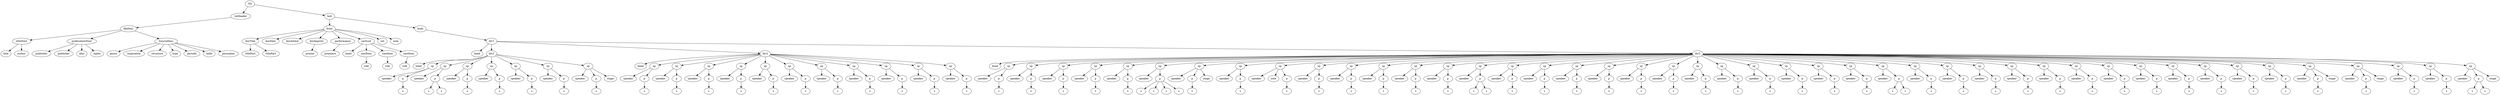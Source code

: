 digraph Tree {
	"t0" [label = "TEI"];
	"t1" [label = "teiHeader"];
	"t2" [label = "fileDesc"];
	"t3" [label = "titleStmt"];
	"t4" [label = "title"];
	"t5" [label = "author"];
	"t6" [label = "publicationStmt"];
	"t7" [label = "publisher"];
	"t8" [label = "publisher"];
	"t9" [label = "idno"];
	"t10" [label = "rights"];
	"t11" [label = "SourceDesc"];
	"t12" [label = "genre"];
	"t13" [label = "inspiration"];
	"t14" [label = "structure"];
	"t15" [label = "type"];
	"t16" [label = "periode"];
	"t17" [label = "taille"];
	"t18" [label = "permalien"];
	"t19" [label = "text"];
	"t20" [label = "front"];
	"t21" [label = "docTitle"];
	"t22" [label = "titlePart"];
	"t23" [label = "titlePart"];
	"t24" [label = "docDate"];
	"t25" [label = "docAuthor"];
	"t26" [label = "docImprint"];
	"t27" [label = "printer"];
	"t28" [label = "performance"];
	"t29" [label = "premiere"];
	"t30" [label = "castList"];
	"t31" [label = "head"];
	"t32" [label = "castItem"];
	"t33" [label = "role"];
	"t34" [label = "castItem"];
	"t35" [label = "role"];
	"t36" [label = "castItem"];
	"t37" [label = "role"];
	"t38" [label = "set"];
	"t39" [label = "note"];
	"t40" [label = "body"];
	"t41" [label = "div1"];
	"t42" [label = "head"];
	"t43" [label = "div2"];
	"t44" [label = "head"];
	"t45" [label = "sp"];
	"t46" [label = "speaker"];
	"t47" [label = "p"];
	"t48" [label = "s"];
	"t49" [label = "sp"];
	"t50" [label = "speaker"];
	"t51" [label = "p"];
	"t52" [label = "s"];
	"t53" [label = "s"];
	"t54" [label = "sp"];
	"t55" [label = "speaker"];
	"t56" [label = "p"];
	"t57" [label = "s"];
	"t58" [label = "sp"];
	"t59" [label = "speaker"];
	"t60" [label = "p"];
	"t61" [label = "s"];
	"t62" [label = "sp"];
	"t63" [label = "speaker"];
	"t64" [label = "p"];
	"t65" [label = "s"];
	"t66" [label = "sp"];
	"t67" [label = "speaker"];
	"t68" [label = "p"];
	"t69" [label = "s"];
	"t70" [label = "sp"];
	"t71" [label = "speaker"];
	"t72" [label = "p"];
	"t73" [label = "s"];
	"t74" [label = "stage"];
	"t75" [label = "div2"];
	"t76" [label = "head"];
	"t77" [label = "sp"];
	"t78" [label = "speaker"];
	"t79" [label = "p"];
	"t80" [label = "s"];
	"t81" [label = "sp"];
	"t82" [label = "speaker"];
	"t83" [label = "p"];
	"t84" [label = "s"];
	"t85" [label = "sp"];
	"t86" [label = "speaker"];
	"t87" [label = "p"];
	"t88" [label = "s"];
	"t89" [label = "sp"];
	"t90" [label = "speaker"];
	"t91" [label = "p"];
	"t92" [label = "s"];
	"t93" [label = "sp"];
	"t94" [label = "speaker"];
	"t95" [label = "p"];
	"t96" [label = "s"];
	"t97" [label = "sp"];
	"t98" [label = "speaker"];
	"t99" [label = "p"];
	"t100" [label = "s"];
	"t101" [label = "sp"];
	"t102" [label = "speaker"];
	"t103" [label = "p"];
	"t104" [label = "s"];
	"t105" [label = "sp"];
	"t106" [label = "speaker"];
	"t107" [label = "p"];
	"t108" [label = "s"];
	"t109" [label = "sp"];
	"t110" [label = "speaker"];
	"t111" [label = "p"];
	"t112" [label = "s"];
	"t113" [label = "sp"];
	"t114" [label = "speaker"];
	"t115" [label = "p"];
	"t116" [label = "s"];
	"t117" [label = "sp"];
	"t118" [label = "speaker"];
	"t119" [label = "p"];
	"t120" [label = "s"];
	"t121" [label = "div2"];
	"t122" [label = "head"];
	"t123" [label = "sp"];
	"t124" [label = "speaker"];
	"t125" [label = "p"];
	"t126" [label = "s"];
	"t127" [label = "sp"];
	"t128" [label = "speaker"];
	"t129" [label = "p"];
	"t130" [label = "s"];
	"t131" [label = "sp"];
	"t132" [label = "speaker"];
	"t133" [label = "p"];
	"t134" [label = "s"];
	"t135" [label = "sp"];
	"t136" [label = "speaker"];
	"t137" [label = "p"];
	"t138" [label = "s"];
	"t139" [label = "sp"];
	"t140" [label = "speaker"];
	"t141" [label = "p"];
	"t142" [label = "s"];
	"t143" [label = "sp"];
	"t144" [label = "speaker"];
	"t145" [label = "p"];
	"t146" [label = "s"];
	"t147" [label = "s"];
	"t148" [label = "s"];
	"t149" [label = "s"];
	"t150" [label = "sp"];
	"t151" [label = "speaker"];
	"t152" [label = "p"];
	"t153" [label = "s"];
	"t154" [label = "stage"];
	"t155" [label = "sp"];
	"t156" [label = "speaker"];
	"t157" [label = "p"];
	"t158" [label = "s"];
	"t159" [label = "sp"];
	"t160" [label = "speaker"];
	"t161" [label = "note"];
	"t162" [label = "p"];
	"t163" [label = "s"];
	"t164" [label = "sp"];
	"t165" [label = "speaker"];
	"t166" [label = "p"];
	"t167" [label = "s"];
	"t168" [label = "sp"];
	"t169" [label = "speaker"];
	"t170" [label = "p"];
	"t171" [label = "s"];
	"t172" [label = "sp"];
	"t173" [label = "speaker"];
	"t174" [label = "p"];
	"t175" [label = "s"];
	"t176" [label = "sp"];
	"t177" [label = "speaker"];
	"t178" [label = "p"];
	"t179" [label = "s"];
	"t180" [label = "sp"];
	"t181" [label = "speaker"];
	"t182" [label = "p"];
	"t183" [label = "s"];
	"t184" [label = "sp"];
	"t185" [label = "speaker"];
	"t186" [label = "p"];
	"t187" [label = "s"];
	"t188" [label = "s"];
	"t189" [label = "sp"];
	"t190" [label = "speaker"];
	"t191" [label = "p"];
	"t192" [label = "s"];
	"t193" [label = "sp"];
	"t194" [label = "speaker"];
	"t195" [label = "p"];
	"t196" [label = "s"];
	"t197" [label = "sp"];
	"t198" [label = "speaker"];
	"t199" [label = "p"];
	"t200" [label = "s"];
	"t201" [label = "sp"];
	"t202" [label = "speaker"];
	"t203" [label = "p"];
	"t204" [label = "s"];
	"t205" [label = "sp"];
	"t206" [label = "speaker"];
	"t207" [label = "p"];
	"t208" [label = "s"];
	"t209" [label = "sp"];
	"t210" [label = "speaker"];
	"t211" [label = "p"];
	"t212" [label = "s"];
	"t213" [label = "sp"];
	"t214" [label = "speaker"];
	"t215" [label = "p"];
	"t216" [label = "s"];
	"t217" [label = "sp"];
	"t218" [label = "speaker"];
	"t219" [label = "p"];
	"t220" [label = "s"];
	"t221" [label = "sp"];
	"t222" [label = "speaker"];
	"t223" [label = "p"];
	"t224" [label = "s"];
	"t225" [label = "sp"];
	"t226" [label = "speaker"];
	"t227" [label = "p"];
	"t228" [label = "s"];
	"t229" [label = "sp"];
	"t230" [label = "speaker"];
	"t231" [label = "p"];
	"t232" [label = "s"];
	"t233" [label = "sp"];
	"t234" [label = "speaker"];
	"t235" [label = "p"];
	"t236" [label = "s"];
	"t237" [label = "sp"];
	"t238" [label = "speaker"];
	"t239" [label = "p"];
	"t240" [label = "s"];
	"t241" [label = "s"];
	"t242" [label = "sp"];
	"t243" [label = "speaker"];
	"t244" [label = "p"];
	"t245" [label = "s"];
	"t246" [label = "sp"];
	"t247" [label = "speaker"];
	"t248" [label = "p"];
	"t249" [label = "s"];
	"t250" [label = "sp"];
	"t251" [label = "speaker"];
	"t252" [label = "p"];
	"t253" [label = "s"];
	"t254" [label = "sp"];
	"t255" [label = "speaker"];
	"t256" [label = "p"];
	"t257" [label = "s"];
	"t258" [label = "sp"];
	"t259" [label = "speaker"];
	"t260" [label = "p"];
	"t261" [label = "s"];
	"t262" [label = "sp"];
	"t263" [label = "speaker"];
	"t264" [label = "p"];
	"t265" [label = "s"];
	"t266" [label = "sp"];
	"t267" [label = "speaker"];
	"t268" [label = "p"];
	"t269" [label = "s"];
	"t270" [label = "sp"];
	"t271" [label = "speaker"];
	"t272" [label = "p"];
	"t273" [label = "s"];
	"t274" [label = "sp"];
	"t275" [label = "speaker"];
	"t276" [label = "p"];
	"t277" [label = "s"];
	"t278" [label = "sp"];
	"t279" [label = "speaker"];
	"t280" [label = "p"];
	"t281" [label = "s"];
	"t282" [label = "sp"];
	"t283" [label = "speaker"];
	"t284" [label = "p"];
	"t285" [label = "s"];
	"t286" [label = "sp"];
	"t287" [label = "speaker"];
	"t288" [label = "p"];
	"t289" [label = "s"];
	"t290" [label = "sp"];
	"t291" [label = "speaker"];
	"t292" [label = "p"];
	"t293" [label = "s"];
	"t294" [label = "stage"];
	"t295" [label = "sp"];
	"t296" [label = "speaker"];
	"t297" [label = "p"];
	"t298" [label = "s"];
	"t299" [label = "stage"];
	"t300" [label = "sp"];
	"t301" [label = "speaker"];
	"t302" [label = "p"];
	"t303" [label = "s"];
	"t304" [label = "sp"];
	"t305" [label = "speaker"];
	"t306" [label = "p"];
	"t307" [label = "s"];
	"t308" [label = "sp"];
	"t309" [label = "speaker"];
	"t310" [label = "p"];
	"t311" [label = "s"];
	"t312" [label = "s"];
	"t313" [label = "stage"];
	"t0" -> "t1";
	"t1" -> "t2";
	"t2" -> "t3";
	"t3" -> "t4";
	"t3" -> "t5";
	"t2" -> "t6";
	"t6" -> "t7";
	"t6" -> "t8";
	"t6" -> "t9";
	"t6" -> "t10";
	"t2" -> "t11";
	"t11" -> "t12";
	"t11" -> "t13";
	"t11" -> "t14";
	"t11" -> "t15";
	"t11" -> "t16";
	"t11" -> "t17";
	"t11" -> "t18";
	"t0" -> "t19";
	"t19" -> "t20";
	"t20" -> "t21";
	"t21" -> "t22";
	"t21" -> "t23";
	"t20" -> "t24";
	"t20" -> "t25";
	"t20" -> "t26";
	"t26" -> "t27";
	"t20" -> "t28";
	"t28" -> "t29";
	"t20" -> "t30";
	"t30" -> "t31";
	"t30" -> "t32";
	"t32" -> "t33";
	"t30" -> "t34";
	"t34" -> "t35";
	"t30" -> "t36";
	"t36" -> "t37";
	"t20" -> "t38";
	"t20" -> "t39";
	"t19" -> "t40";
	"t40" -> "t41";
	"t41" -> "t42";
	"t41" -> "t43";
	"t43" -> "t44";
	"t43" -> "t45";
	"t45" -> "t46";
	"t45" -> "t47";
	"t47" -> "t48";
	"t43" -> "t49";
	"t49" -> "t50";
	"t49" -> "t51";
	"t51" -> "t52";
	"t51" -> "t53";
	"t43" -> "t54";
	"t54" -> "t55";
	"t54" -> "t56";
	"t56" -> "t57";
	"t43" -> "t58";
	"t58" -> "t59";
	"t58" -> "t60";
	"t60" -> "t61";
	"t43" -> "t62";
	"t62" -> "t63";
	"t62" -> "t64";
	"t64" -> "t65";
	"t43" -> "t66";
	"t66" -> "t67";
	"t66" -> "t68";
	"t68" -> "t69";
	"t43" -> "t70";
	"t70" -> "t71";
	"t70" -> "t72";
	"t72" -> "t73";
	"t70" -> "t74";
	"t41" -> "t75";
	"t75" -> "t76";
	"t75" -> "t77";
	"t77" -> "t78";
	"t77" -> "t79";
	"t79" -> "t80";
	"t75" -> "t81";
	"t81" -> "t82";
	"t81" -> "t83";
	"t83" -> "t84";
	"t75" -> "t85";
	"t85" -> "t86";
	"t85" -> "t87";
	"t87" -> "t88";
	"t75" -> "t89";
	"t89" -> "t90";
	"t89" -> "t91";
	"t91" -> "t92";
	"t75" -> "t93";
	"t93" -> "t94";
	"t93" -> "t95";
	"t95" -> "t96";
	"t75" -> "t97";
	"t97" -> "t98";
	"t97" -> "t99";
	"t99" -> "t100";
	"t75" -> "t101";
	"t101" -> "t102";
	"t101" -> "t103";
	"t103" -> "t104";
	"t75" -> "t105";
	"t105" -> "t106";
	"t105" -> "t107";
	"t107" -> "t108";
	"t75" -> "t109";
	"t109" -> "t110";
	"t109" -> "t111";
	"t111" -> "t112";
	"t75" -> "t113";
	"t113" -> "t114";
	"t113" -> "t115";
	"t115" -> "t116";
	"t75" -> "t117";
	"t117" -> "t118";
	"t117" -> "t119";
	"t119" -> "t120";
	"t41" -> "t121";
	"t121" -> "t122";
	"t121" -> "t123";
	"t123" -> "t124";
	"t123" -> "t125";
	"t125" -> "t126";
	"t121" -> "t127";
	"t127" -> "t128";
	"t127" -> "t129";
	"t129" -> "t130";
	"t121" -> "t131";
	"t131" -> "t132";
	"t131" -> "t133";
	"t133" -> "t134";
	"t121" -> "t135";
	"t135" -> "t136";
	"t135" -> "t137";
	"t137" -> "t138";
	"t121" -> "t139";
	"t139" -> "t140";
	"t139" -> "t141";
	"t141" -> "t142";
	"t121" -> "t143";
	"t143" -> "t144";
	"t143" -> "t145";
	"t145" -> "t146";
	"t145" -> "t147";
	"t145" -> "t148";
	"t145" -> "t149";
	"t121" -> "t150";
	"t150" -> "t151";
	"t150" -> "t152";
	"t152" -> "t153";
	"t150" -> "t154";
	"t121" -> "t155";
	"t155" -> "t156";
	"t155" -> "t157";
	"t157" -> "t158";
	"t121" -> "t159";
	"t159" -> "t160";
	"t159" -> "t161";
	"t159" -> "t162";
	"t162" -> "t163";
	"t121" -> "t164";
	"t164" -> "t165";
	"t164" -> "t166";
	"t166" -> "t167";
	"t121" -> "t168";
	"t168" -> "t169";
	"t168" -> "t170";
	"t170" -> "t171";
	"t121" -> "t172";
	"t172" -> "t173";
	"t172" -> "t174";
	"t174" -> "t175";
	"t121" -> "t176";
	"t176" -> "t177";
	"t176" -> "t178";
	"t178" -> "t179";
	"t121" -> "t180";
	"t180" -> "t181";
	"t180" -> "t182";
	"t182" -> "t183";
	"t121" -> "t184";
	"t184" -> "t185";
	"t184" -> "t186";
	"t186" -> "t187";
	"t186" -> "t188";
	"t121" -> "t189";
	"t189" -> "t190";
	"t189" -> "t191";
	"t191" -> "t192";
	"t121" -> "t193";
	"t193" -> "t194";
	"t193" -> "t195";
	"t195" -> "t196";
	"t121" -> "t197";
	"t197" -> "t198";
	"t197" -> "t199";
	"t199" -> "t200";
	"t121" -> "t201";
	"t201" -> "t202";
	"t201" -> "t203";
	"t203" -> "t204";
	"t121" -> "t205";
	"t205" -> "t206";
	"t205" -> "t207";
	"t207" -> "t208";
	"t121" -> "t209";
	"t209" -> "t210";
	"t209" -> "t211";
	"t211" -> "t212";
	"t121" -> "t213";
	"t213" -> "t214";
	"t213" -> "t215";
	"t215" -> "t216";
	"t121" -> "t217";
	"t217" -> "t218";
	"t217" -> "t219";
	"t219" -> "t220";
	"t121" -> "t221";
	"t221" -> "t222";
	"t221" -> "t223";
	"t223" -> "t224";
	"t121" -> "t225";
	"t225" -> "t226";
	"t225" -> "t227";
	"t227" -> "t228";
	"t121" -> "t229";
	"t229" -> "t230";
	"t229" -> "t231";
	"t231" -> "t232";
	"t121" -> "t233";
	"t233" -> "t234";
	"t233" -> "t235";
	"t235" -> "t236";
	"t121" -> "t237";
	"t237" -> "t238";
	"t237" -> "t239";
	"t239" -> "t240";
	"t239" -> "t241";
	"t121" -> "t242";
	"t242" -> "t243";
	"t242" -> "t244";
	"t244" -> "t245";
	"t121" -> "t246";
	"t246" -> "t247";
	"t246" -> "t248";
	"t248" -> "t249";
	"t121" -> "t250";
	"t250" -> "t251";
	"t250" -> "t252";
	"t252" -> "t253";
	"t121" -> "t254";
	"t254" -> "t255";
	"t254" -> "t256";
	"t256" -> "t257";
	"t121" -> "t258";
	"t258" -> "t259";
	"t258" -> "t260";
	"t260" -> "t261";
	"t121" -> "t262";
	"t262" -> "t263";
	"t262" -> "t264";
	"t264" -> "t265";
	"t121" -> "t266";
	"t266" -> "t267";
	"t266" -> "t268";
	"t268" -> "t269";
	"t121" -> "t270";
	"t270" -> "t271";
	"t270" -> "t272";
	"t272" -> "t273";
	"t121" -> "t274";
	"t274" -> "t275";
	"t274" -> "t276";
	"t276" -> "t277";
	"t121" -> "t278";
	"t278" -> "t279";
	"t278" -> "t280";
	"t280" -> "t281";
	"t121" -> "t282";
	"t282" -> "t283";
	"t282" -> "t284";
	"t284" -> "t285";
	"t121" -> "t286";
	"t286" -> "t287";
	"t286" -> "t288";
	"t288" -> "t289";
	"t121" -> "t290";
	"t290" -> "t291";
	"t290" -> "t292";
	"t292" -> "t293";
	"t290" -> "t294";
	"t121" -> "t295";
	"t295" -> "t296";
	"t295" -> "t297";
	"t297" -> "t298";
	"t295" -> "t299";
	"t121" -> "t300";
	"t300" -> "t301";
	"t300" -> "t302";
	"t302" -> "t303";
	"t121" -> "t304";
	"t304" -> "t305";
	"t304" -> "t306";
	"t306" -> "t307";
	"t121" -> "t308";
	"t308" -> "t309";
	"t308" -> "t310";
	"t310" -> "t311";
	"t310" -> "t312";
	"t308" -> "t313";
}
